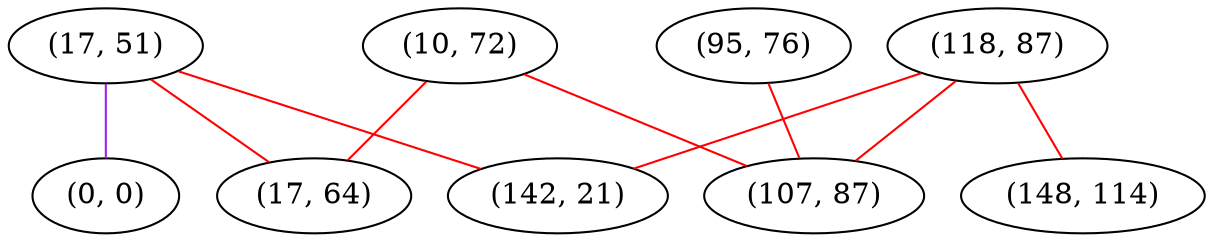 graph "" {
"(10, 72)";
"(17, 51)";
"(118, 87)";
"(17, 64)";
"(95, 76)";
"(107, 87)";
"(0, 0)";
"(142, 21)";
"(148, 114)";
"(10, 72)" -- "(107, 87)"  [color=red, key=0, weight=1];
"(10, 72)" -- "(17, 64)"  [color=red, key=0, weight=1];
"(17, 51)" -- "(17, 64)"  [color=red, key=0, weight=1];
"(17, 51)" -- "(0, 0)"  [color=purple, key=0, weight=4];
"(17, 51)" -- "(142, 21)"  [color=red, key=0, weight=1];
"(118, 87)" -- "(107, 87)"  [color=red, key=0, weight=1];
"(118, 87)" -- "(142, 21)"  [color=red, key=0, weight=1];
"(118, 87)" -- "(148, 114)"  [color=red, key=0, weight=1];
"(95, 76)" -- "(107, 87)"  [color=red, key=0, weight=1];
}
